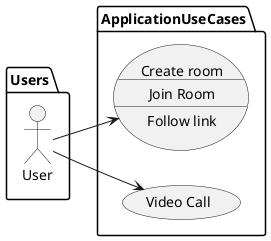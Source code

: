 @startuml Use Case Diagram

left to right direction

package ApplicationUseCases {
    usecase commonActions as "Create room
        __
        Join Room
        __
        Follow link"
        
    usecase videoCall as "Video Call"
}

package Users {
    actor User
    User as "User"
}

User --> commonActions
User --> videoCall

@enduml
